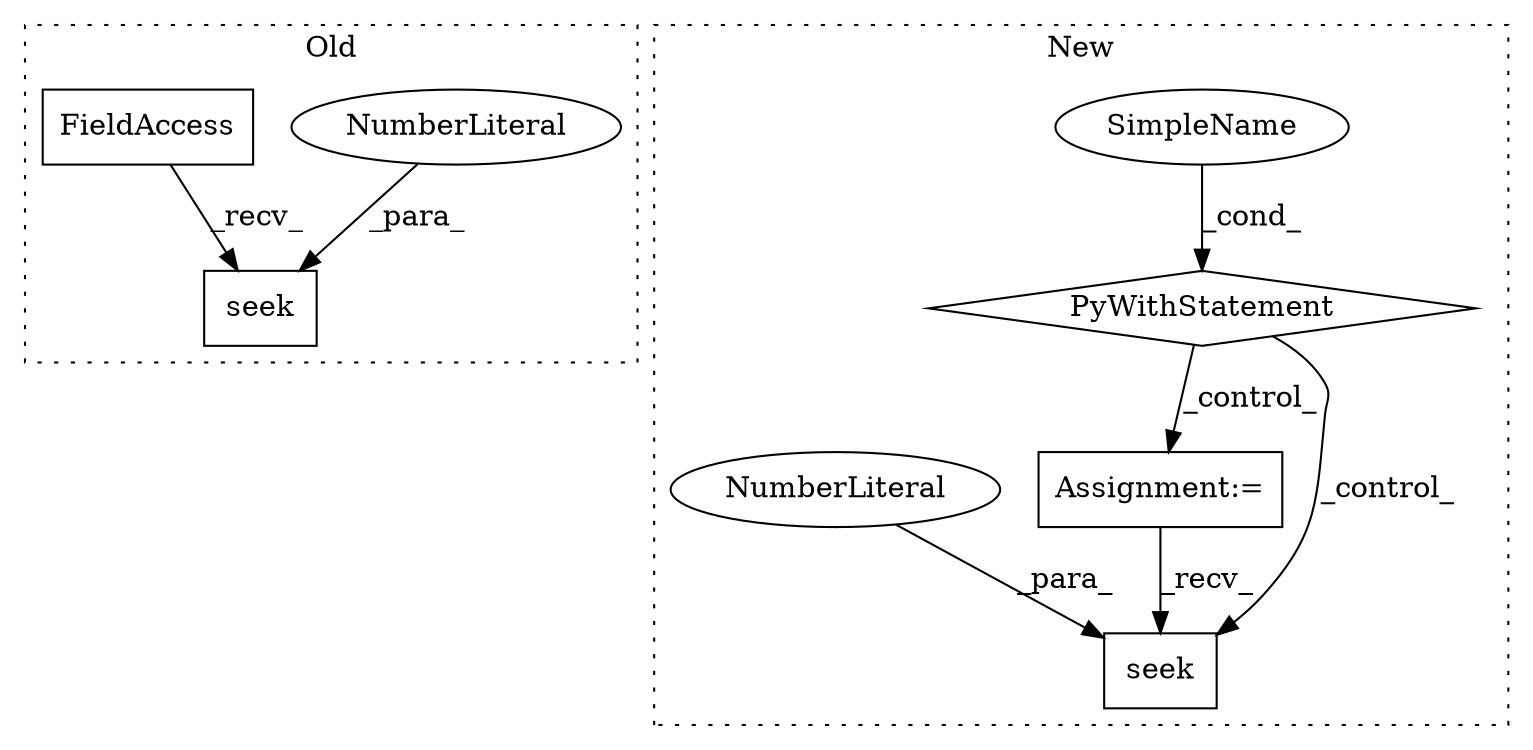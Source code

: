 digraph G {
subgraph cluster0 {
1 [label="seek" a="32" s="5858,5864" l="5,1" shape="box"];
3 [label="NumberLiteral" a="34" s="5863" l="1" shape="ellipse"];
8 [label="FieldAccess" a="22" s="5847" l="10" shape="box"];
label = "Old";
style="dotted";
}
subgraph cluster1 {
2 [label="PyWithStatement" a="104" s="5588,5666" l="10,2" shape="diamond"];
4 [label="Assignment:=" a="7" s="5707" l="2" shape="box"];
5 [label="SimpleName" a="42" s="" l="" shape="ellipse"];
6 [label="seek" a="32" s="5768,5774" l="5,1" shape="box"];
7 [label="NumberLiteral" a="34" s="5773" l="1" shape="ellipse"];
label = "New";
style="dotted";
}
2 -> 6 [label="_control_"];
2 -> 4 [label="_control_"];
3 -> 1 [label="_para_"];
4 -> 6 [label="_recv_"];
5 -> 2 [label="_cond_"];
7 -> 6 [label="_para_"];
8 -> 1 [label="_recv_"];
}